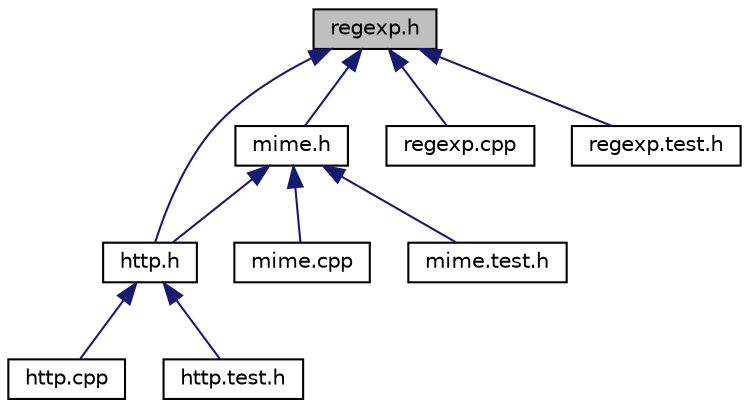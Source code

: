 digraph G
{
  edge [fontname="Helvetica",fontsize="10",labelfontname="Helvetica",labelfontsize="10"];
  node [fontname="Helvetica",fontsize="10",shape=record];
  Node1 [label="regexp.h",height=0.2,width=0.4,color="black", fillcolor="grey75", style="filled" fontcolor="black"];
  Node1 -> Node2 [dir="back",color="midnightblue",fontsize="10",style="solid",fontname="Helvetica"];
  Node2 [label="http.h",height=0.2,width=0.4,color="black", fillcolor="white", style="filled",URL="$http_8h.html"];
  Node2 -> Node3 [dir="back",color="midnightblue",fontsize="10",style="solid",fontname="Helvetica"];
  Node3 [label="http.cpp",height=0.2,width=0.4,color="black", fillcolor="white", style="filled",URL="$http_8cpp.html"];
  Node2 -> Node4 [dir="back",color="midnightblue",fontsize="10",style="solid",fontname="Helvetica"];
  Node4 [label="http.test.h",height=0.2,width=0.4,color="black", fillcolor="white", style="filled",URL="$http_8test_8h.html"];
  Node1 -> Node5 [dir="back",color="midnightblue",fontsize="10",style="solid",fontname="Helvetica"];
  Node5 [label="mime.h",height=0.2,width=0.4,color="black", fillcolor="white", style="filled",URL="$mime_8h.html"];
  Node5 -> Node2 [dir="back",color="midnightblue",fontsize="10",style="solid",fontname="Helvetica"];
  Node5 -> Node6 [dir="back",color="midnightblue",fontsize="10",style="solid",fontname="Helvetica"];
  Node6 [label="mime.cpp",height=0.2,width=0.4,color="black", fillcolor="white", style="filled",URL="$mime_8cpp.html"];
  Node5 -> Node7 [dir="back",color="midnightblue",fontsize="10",style="solid",fontname="Helvetica"];
  Node7 [label="mime.test.h",height=0.2,width=0.4,color="black", fillcolor="white", style="filled",URL="$mime_8test_8h.html"];
  Node1 -> Node8 [dir="back",color="midnightblue",fontsize="10",style="solid",fontname="Helvetica"];
  Node8 [label="regexp.cpp",height=0.2,width=0.4,color="black", fillcolor="white", style="filled",URL="$regexp_8cpp.html"];
  Node1 -> Node9 [dir="back",color="midnightblue",fontsize="10",style="solid",fontname="Helvetica"];
  Node9 [label="regexp.test.h",height=0.2,width=0.4,color="black", fillcolor="white", style="filled",URL="$regexp_8test_8h.html"];
}
